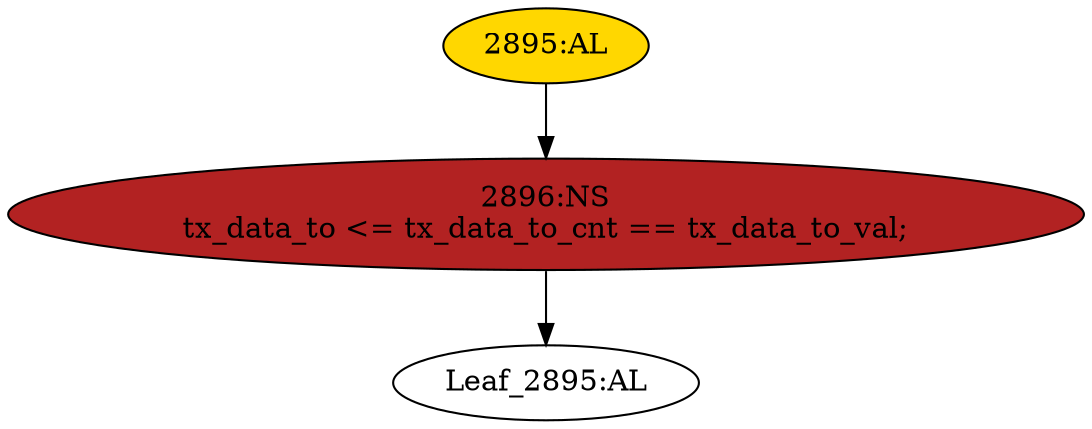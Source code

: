 strict digraph "" {
	node [label="\N"];
	"2895:AL"	 [ast="<pyverilog.vparser.ast.Always object at 0x7f13b554d050>",
		clk_sens=True,
		fillcolor=gold,
		label="2895:AL",
		sens="['clk']",
		statements="[]",
		style=filled,
		typ=Always,
		use_var="['tx_data_to_val', 'tx_data_to_cnt']"];
	"2896:NS"	 [ast="<pyverilog.vparser.ast.NonblockingSubstitution object at 0x7f13b554d150>",
		fillcolor=firebrick,
		label="2896:NS
tx_data_to <= tx_data_to_cnt == tx_data_to_val;",
		statements="[<pyverilog.vparser.ast.NonblockingSubstitution object at 0x7f13b554d150>]",
		style=filled,
		typ=NonblockingSubstitution];
	"2895:AL" -> "2896:NS"	 [cond="[]",
		lineno=None];
	"Leaf_2895:AL"	 [def_var="['tx_data_to']",
		label="Leaf_2895:AL"];
	"2896:NS" -> "Leaf_2895:AL"	 [cond="[]",
		lineno=None];
}
